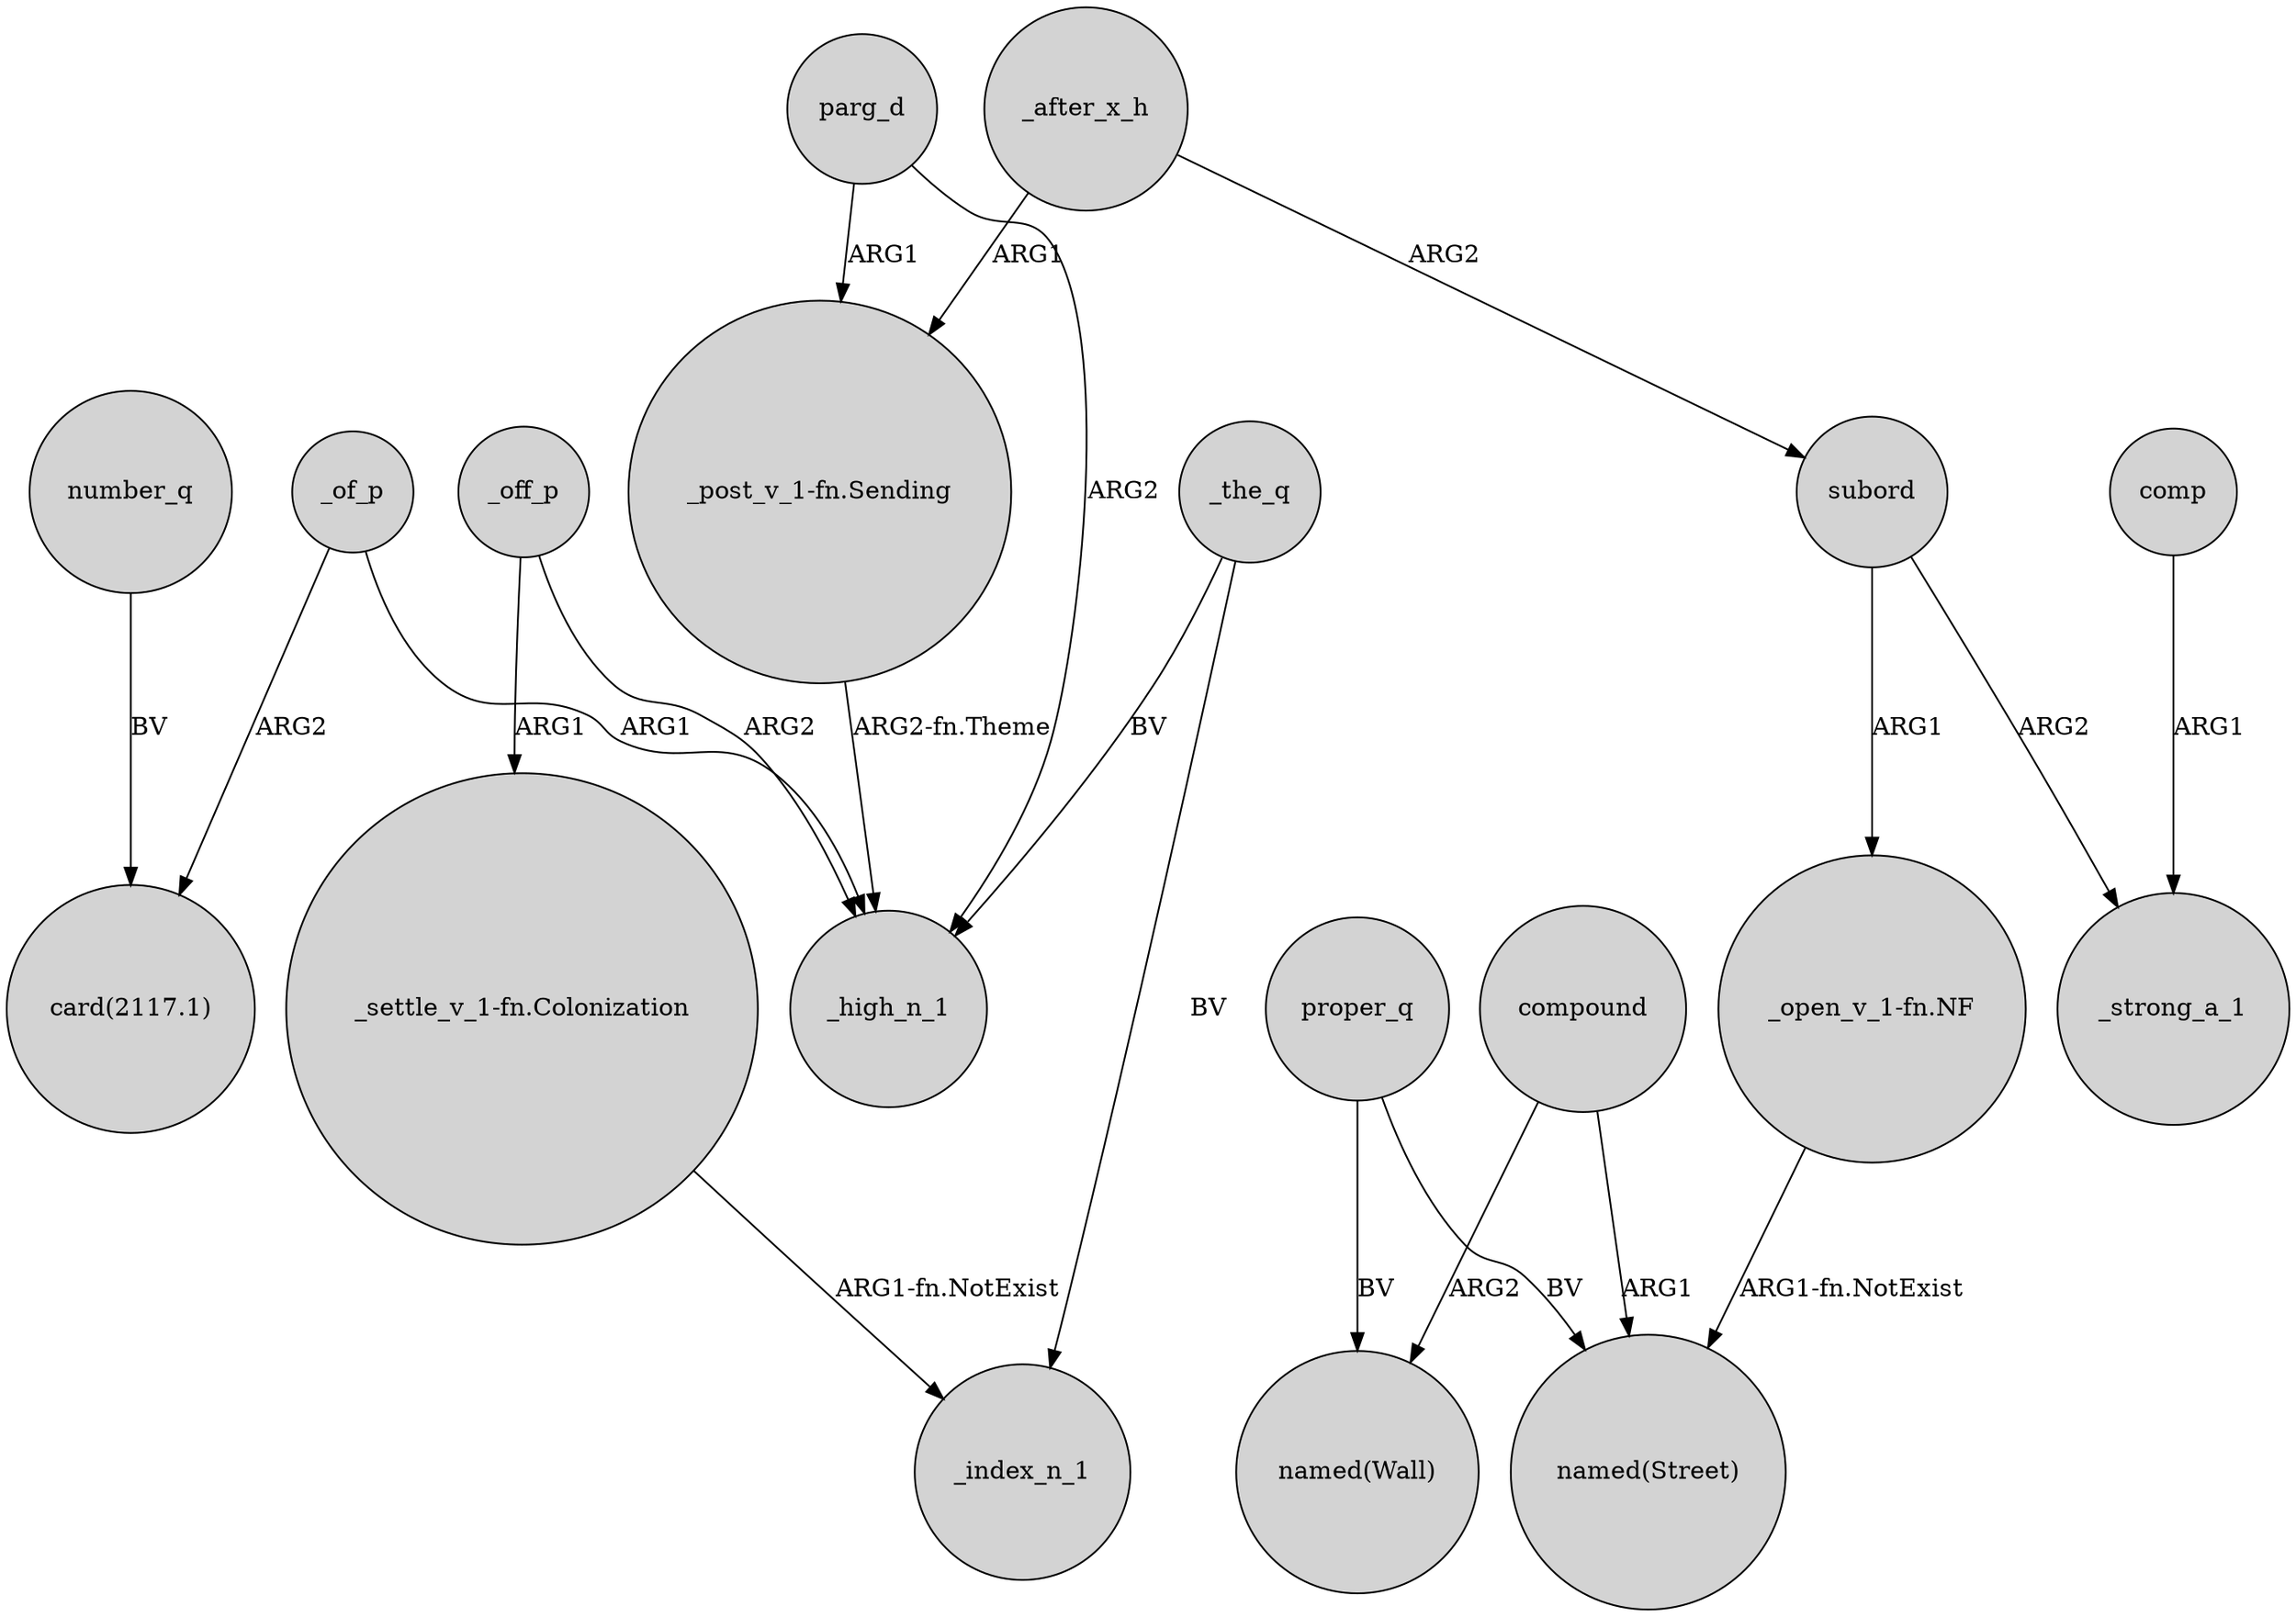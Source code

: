 digraph {
	node [shape=circle style=filled]
	_of_p -> "card(2117.1)" [label=ARG2]
	_the_q -> _high_n_1 [label=BV]
	compound -> "named(Street)" [label=ARG1]
	proper_q -> "named(Wall)" [label=BV]
	_off_p -> "_settle_v_1-fn.Colonization" [label=ARG1]
	number_q -> "card(2117.1)" [label=BV]
	subord -> _strong_a_1 [label=ARG2]
	proper_q -> "named(Street)" [label=BV]
	comp -> _strong_a_1 [label=ARG1]
	_after_x_h -> subord [label=ARG2]
	compound -> "named(Wall)" [label=ARG2]
	_of_p -> _high_n_1 [label=ARG1]
	subord -> "_open_v_1-fn.NF" [label=ARG1]
	parg_d -> "_post_v_1-fn.Sending" [label=ARG1]
	_the_q -> _index_n_1 [label=BV]
	"_open_v_1-fn.NF" -> "named(Street)" [label="ARG1-fn.NotExist"]
	_off_p -> _high_n_1 [label=ARG2]
	_after_x_h -> "_post_v_1-fn.Sending" [label=ARG1]
	"_post_v_1-fn.Sending" -> _high_n_1 [label="ARG2-fn.Theme"]
	parg_d -> _high_n_1 [label=ARG2]
	"_settle_v_1-fn.Colonization" -> _index_n_1 [label="ARG1-fn.NotExist"]
}
